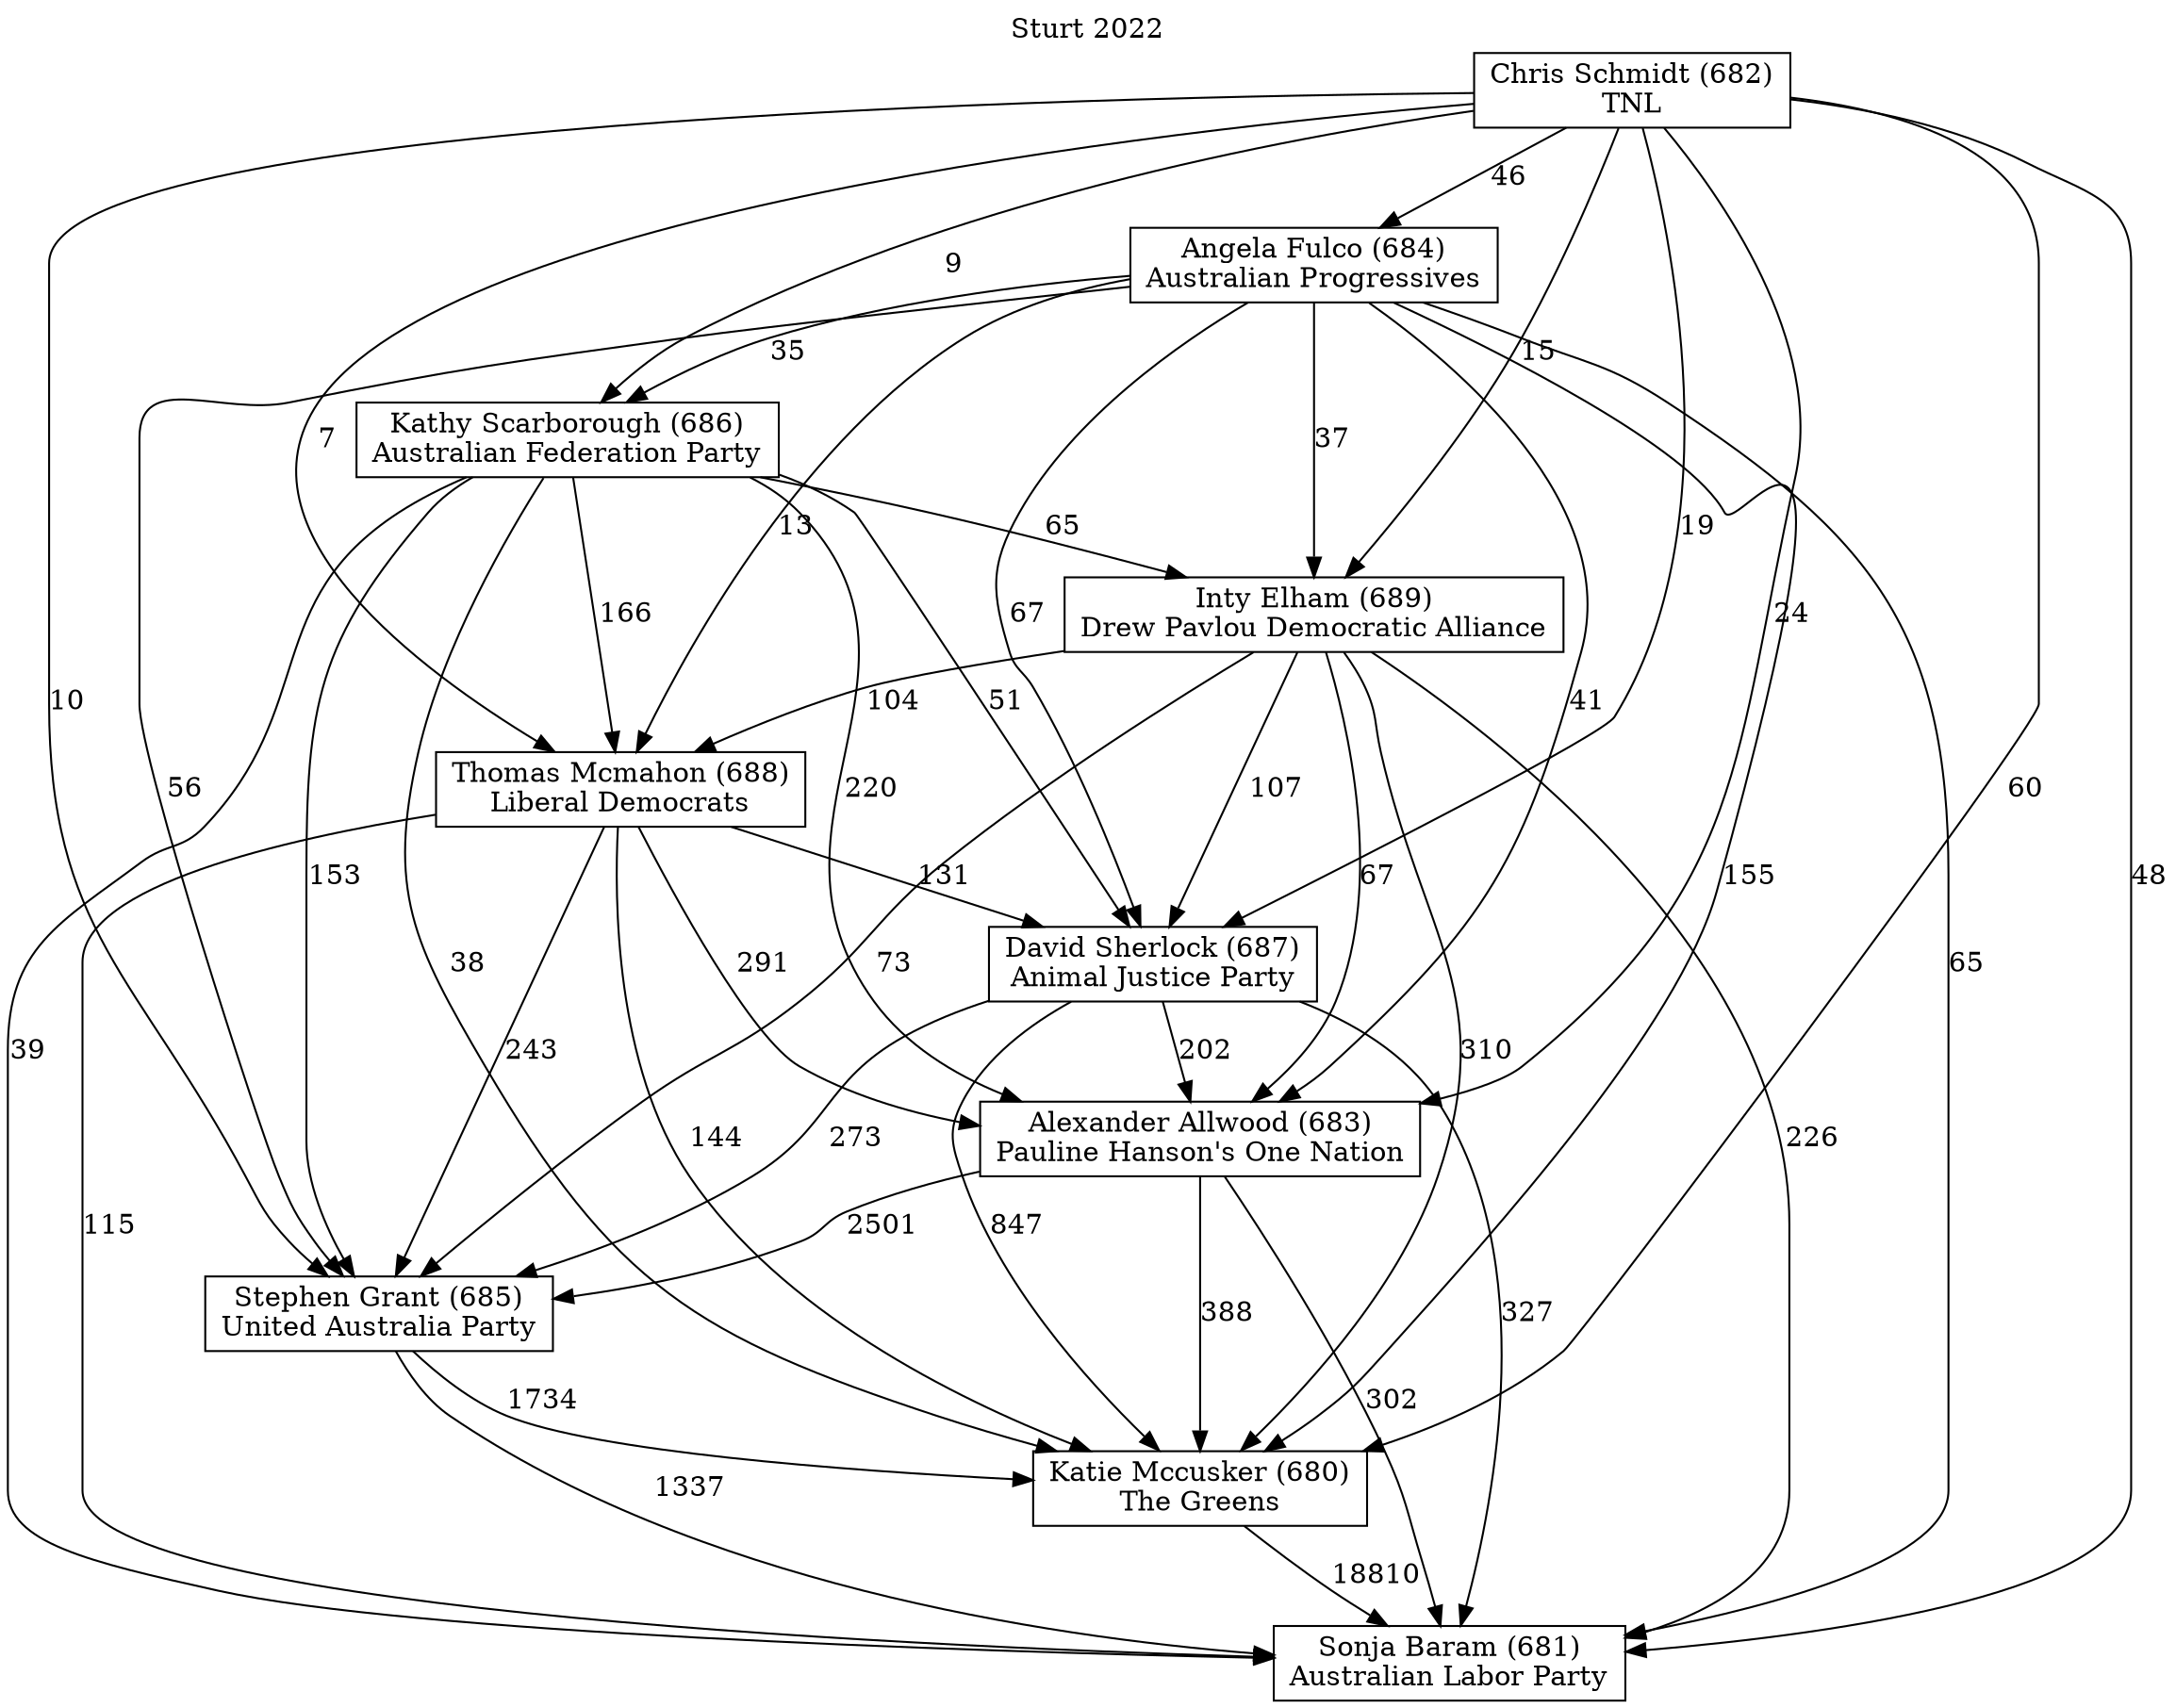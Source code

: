 // House preference flow
digraph "Sonja Baram (681)_Sturt_2022" {
	graph [label="Sturt 2022" labelloc=t mclimit=10]
	node [shape=box]
	"Kathy Scarborough (686)" [label="Kathy Scarborough (686)
Australian Federation Party"]
	"Thomas Mcmahon (688)" [label="Thomas Mcmahon (688)
Liberal Democrats"]
	"Katie Mccusker (680)" [label="Katie Mccusker (680)
The Greens"]
	"Alexander Allwood (683)" [label="Alexander Allwood (683)
Pauline Hanson's One Nation"]
	"Stephen Grant (685)" [label="Stephen Grant (685)
United Australia Party"]
	"Angela Fulco (684)" [label="Angela Fulco (684)
Australian Progressives"]
	"Sonja Baram (681)" [label="Sonja Baram (681)
Australian Labor Party"]
	"Chris Schmidt (682)" [label="Chris Schmidt (682)
TNL"]
	"David Sherlock (687)" [label="David Sherlock (687)
Animal Justice Party"]
	"Inty Elham (689)" [label="Inty Elham (689)
Drew Pavlou Democratic Alliance"]
	"Kathy Scarborough (686)" -> "Thomas Mcmahon (688)" [label=166]
	"Alexander Allwood (683)" -> "Stephen Grant (685)" [label=2501]
	"Kathy Scarborough (686)" -> "Alexander Allwood (683)" [label=220]
	"Chris Schmidt (682)" -> "David Sherlock (687)" [label=19]
	"Angela Fulco (684)" -> "Sonja Baram (681)" [label=65]
	"Kathy Scarborough (686)" -> "Inty Elham (689)" [label=65]
	"Stephen Grant (685)" -> "Katie Mccusker (680)" [label=1734]
	"Chris Schmidt (682)" -> "Sonja Baram (681)" [label=48]
	"Thomas Mcmahon (688)" -> "Stephen Grant (685)" [label=243]
	"Chris Schmidt (682)" -> "Katie Mccusker (680)" [label=60]
	"Thomas Mcmahon (688)" -> "Katie Mccusker (680)" [label=144]
	"David Sherlock (687)" -> "Alexander Allwood (683)" [label=202]
	"Chris Schmidt (682)" -> "Alexander Allwood (683)" [label=24]
	"Inty Elham (689)" -> "Stephen Grant (685)" [label=73]
	"Inty Elham (689)" -> "Katie Mccusker (680)" [label=310]
	"Angela Fulco (684)" -> "David Sherlock (687)" [label=67]
	"Thomas Mcmahon (688)" -> "Alexander Allwood (683)" [label=291]
	"Angela Fulco (684)" -> "Katie Mccusker (680)" [label=155]
	"Kathy Scarborough (686)" -> "Sonja Baram (681)" [label=39]
	"Kathy Scarborough (686)" -> "David Sherlock (687)" [label=51]
	"Chris Schmidt (682)" -> "Kathy Scarborough (686)" [label=9]
	"Inty Elham (689)" -> "Thomas Mcmahon (688)" [label=104]
	"Kathy Scarborough (686)" -> "Stephen Grant (685)" [label=153]
	"Thomas Mcmahon (688)" -> "David Sherlock (687)" [label=131]
	"Stephen Grant (685)" -> "Sonja Baram (681)" [label=1337]
	"David Sherlock (687)" -> "Stephen Grant (685)" [label=273]
	"David Sherlock (687)" -> "Sonja Baram (681)" [label=327]
	"Thomas Mcmahon (688)" -> "Sonja Baram (681)" [label=115]
	"Katie Mccusker (680)" -> "Sonja Baram (681)" [label=18810]
	"Angela Fulco (684)" -> "Kathy Scarborough (686)" [label=35]
	"Inty Elham (689)" -> "Alexander Allwood (683)" [label=67]
	"Chris Schmidt (682)" -> "Angela Fulco (684)" [label=46]
	"Angela Fulco (684)" -> "Thomas Mcmahon (688)" [label=13]
	"Alexander Allwood (683)" -> "Sonja Baram (681)" [label=302]
	"Kathy Scarborough (686)" -> "Katie Mccusker (680)" [label=38]
	"Angela Fulco (684)" -> "Stephen Grant (685)" [label=56]
	"Inty Elham (689)" -> "David Sherlock (687)" [label=107]
	"Alexander Allwood (683)" -> "Katie Mccusker (680)" [label=388]
	"Chris Schmidt (682)" -> "Inty Elham (689)" [label=15]
	"Angela Fulco (684)" -> "Inty Elham (689)" [label=37]
	"Chris Schmidt (682)" -> "Stephen Grant (685)" [label=10]
	"Chris Schmidt (682)" -> "Thomas Mcmahon (688)" [label=7]
	"Inty Elham (689)" -> "Sonja Baram (681)" [label=226]
	"David Sherlock (687)" -> "Katie Mccusker (680)" [label=847]
	"Angela Fulco (684)" -> "Alexander Allwood (683)" [label=41]
}
